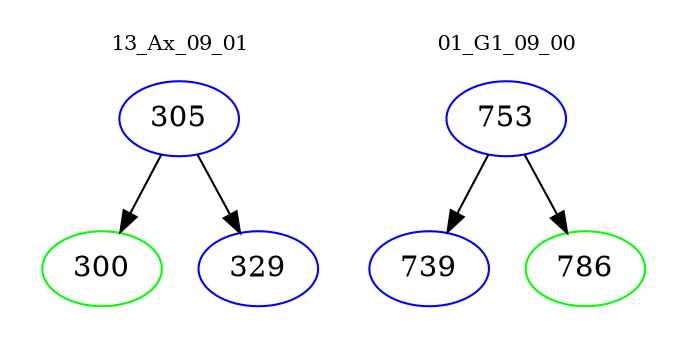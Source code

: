 digraph{
subgraph cluster_0 {
color = white
label = "13_Ax_09_01";
fontsize=10;
T0_305 [label="305", color="blue"]
T0_305 -> T0_300 [color="black"]
T0_300 [label="300", color="green"]
T0_305 -> T0_329 [color="black"]
T0_329 [label="329", color="blue"]
}
subgraph cluster_1 {
color = white
label = "01_G1_09_00";
fontsize=10;
T1_753 [label="753", color="blue"]
T1_753 -> T1_739 [color="black"]
T1_739 [label="739", color="blue"]
T1_753 -> T1_786 [color="black"]
T1_786 [label="786", color="green"]
}
}
